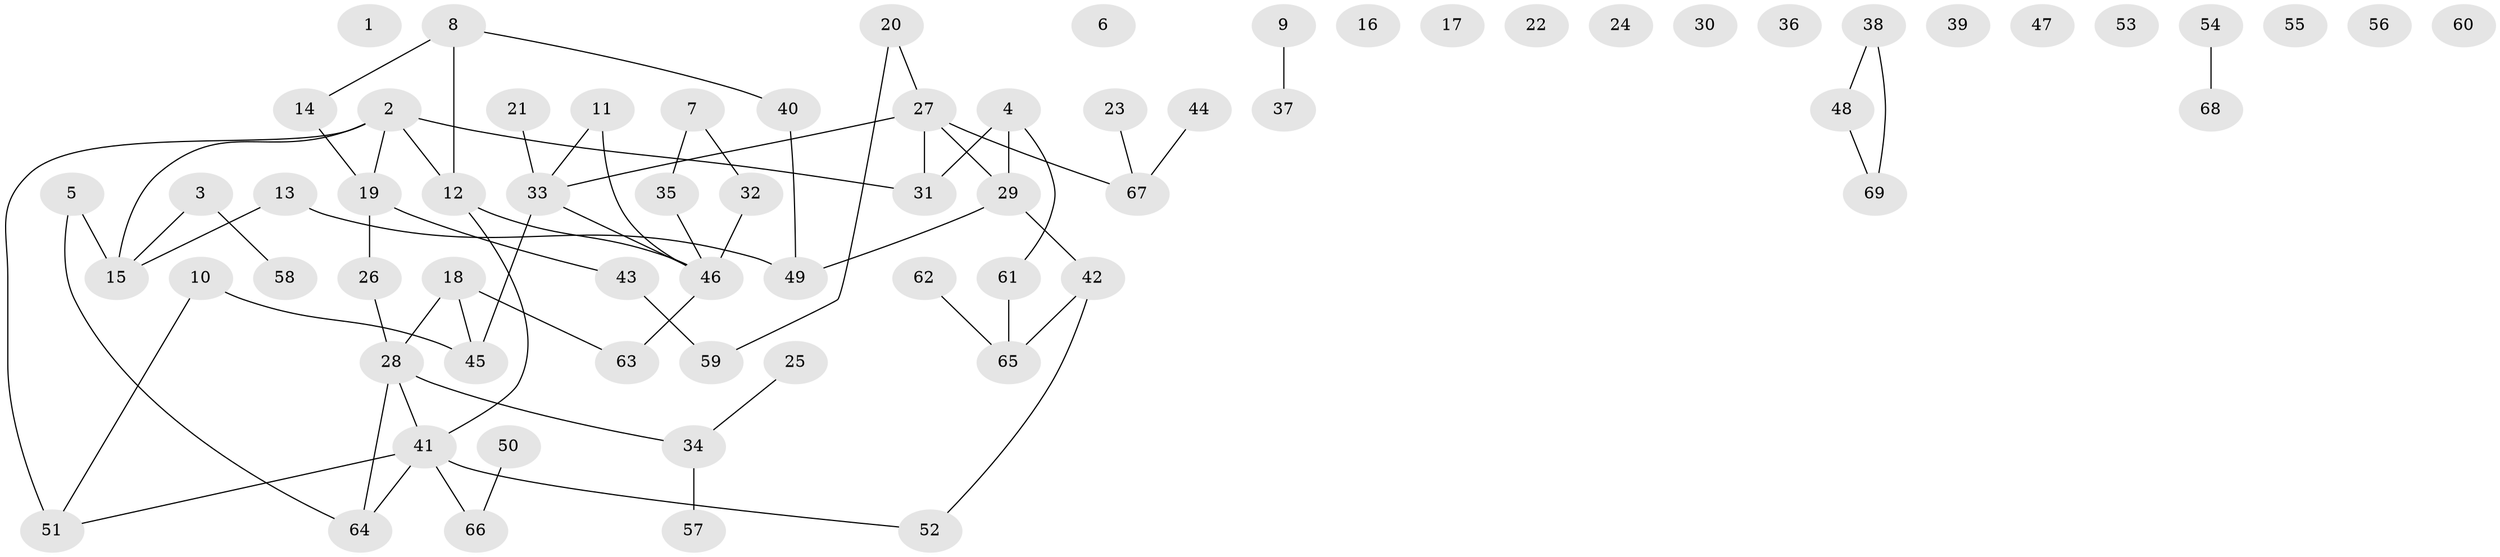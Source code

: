 // Generated by graph-tools (version 1.1) at 2025/33/03/09/25 02:33:28]
// undirected, 69 vertices, 69 edges
graph export_dot {
graph [start="1"]
  node [color=gray90,style=filled];
  1;
  2;
  3;
  4;
  5;
  6;
  7;
  8;
  9;
  10;
  11;
  12;
  13;
  14;
  15;
  16;
  17;
  18;
  19;
  20;
  21;
  22;
  23;
  24;
  25;
  26;
  27;
  28;
  29;
  30;
  31;
  32;
  33;
  34;
  35;
  36;
  37;
  38;
  39;
  40;
  41;
  42;
  43;
  44;
  45;
  46;
  47;
  48;
  49;
  50;
  51;
  52;
  53;
  54;
  55;
  56;
  57;
  58;
  59;
  60;
  61;
  62;
  63;
  64;
  65;
  66;
  67;
  68;
  69;
  2 -- 12;
  2 -- 15;
  2 -- 19;
  2 -- 31;
  2 -- 51;
  3 -- 15;
  3 -- 58;
  4 -- 29;
  4 -- 31;
  4 -- 61;
  5 -- 15;
  5 -- 64;
  7 -- 32;
  7 -- 35;
  8 -- 12;
  8 -- 14;
  8 -- 40;
  9 -- 37;
  10 -- 45;
  10 -- 51;
  11 -- 33;
  11 -- 46;
  12 -- 41;
  12 -- 46;
  13 -- 15;
  13 -- 49;
  14 -- 19;
  18 -- 28;
  18 -- 45;
  18 -- 63;
  19 -- 26;
  19 -- 43;
  20 -- 27;
  20 -- 59;
  21 -- 33;
  23 -- 67;
  25 -- 34;
  26 -- 28;
  27 -- 29;
  27 -- 31;
  27 -- 33;
  27 -- 67;
  28 -- 34;
  28 -- 41;
  28 -- 64;
  29 -- 42;
  29 -- 49;
  32 -- 46;
  33 -- 45;
  33 -- 46;
  34 -- 57;
  35 -- 46;
  38 -- 48;
  38 -- 69;
  40 -- 49;
  41 -- 51;
  41 -- 52;
  41 -- 64;
  41 -- 66;
  42 -- 52;
  42 -- 65;
  43 -- 59;
  44 -- 67;
  46 -- 63;
  48 -- 69;
  50 -- 66;
  54 -- 68;
  61 -- 65;
  62 -- 65;
}
